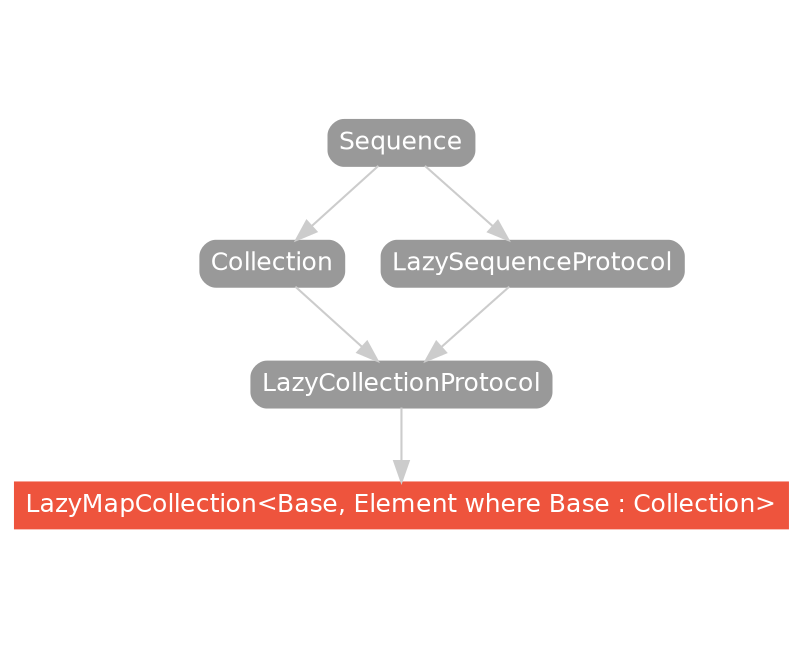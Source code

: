 strict digraph "LazyMapCollection<Base, Element where Base : Collection> - Type Hierarchy - SwiftDoc.org" {
    pad="0.1,0.8"
    node [shape=box, style="filled,rounded", color="#999999", fillcolor="#999999", fontcolor=white, fontname=Helvetica, fontnames="Helvetica,sansserif", fontsize=12, margin="0.07,0.05", height="0.3"]
    edge [color="#cccccc"]
    "Collection" [URL="/protocol/Collection/hierarchy/"]
    "LazyCollectionProtocol" [URL="/protocol/LazyCollectionProtocol/hierarchy/"]
    "LazyMapCollection<Base, Element where Base : Collection>" [URL="/type/LazyMapCollection/", style="filled", fillcolor="#ee543d", color="#ee543d"]
    "LazySequenceProtocol" [URL="/protocol/LazySequenceProtocol/hierarchy/"]
    "Sequence" [URL="/protocol/Sequence/hierarchy/"]    "LazyCollectionProtocol" -> "LazyMapCollection<Base, Element where Base : Collection>"
    "Collection" -> "LazyCollectionProtocol"
    "LazySequenceProtocol" -> "LazyCollectionProtocol"
    "Sequence" -> "Collection"
    "Sequence" -> "LazySequenceProtocol"
    subgraph Types {
        rank = max; "LazyMapCollection<Base, Element where Base : Collection>";
    }
}
